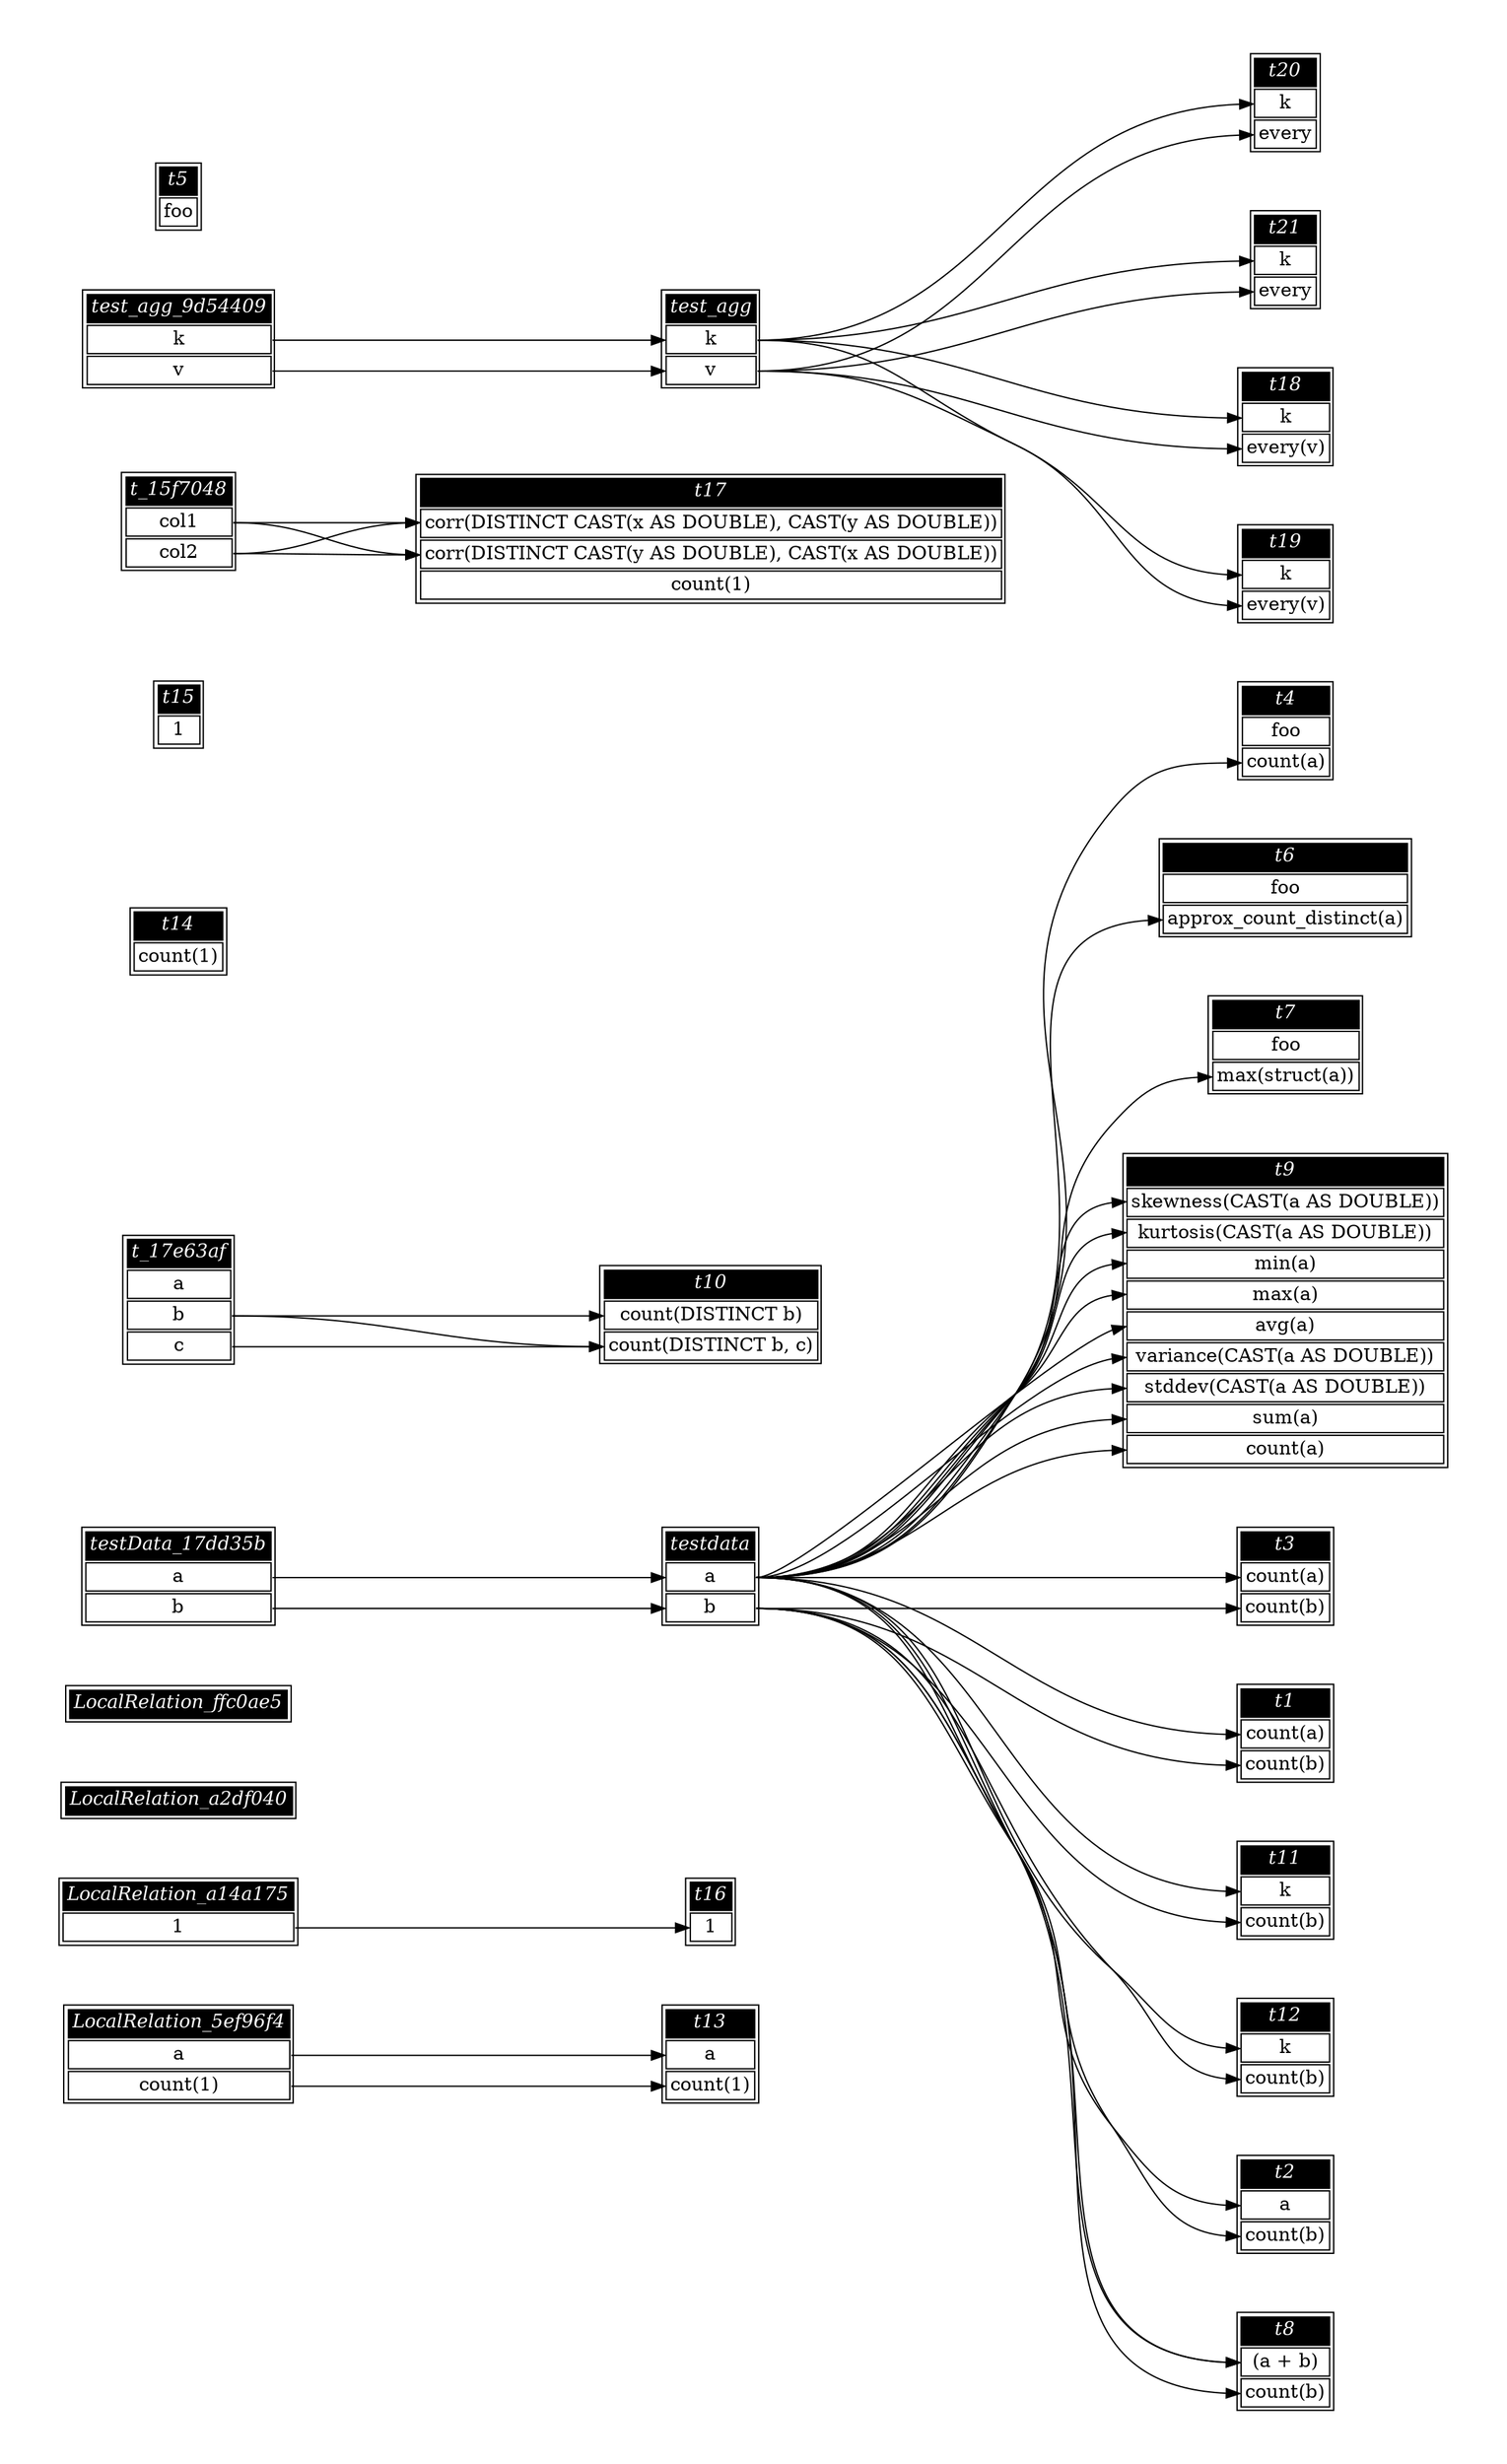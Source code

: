 // Automatically generated by SQLFlowTestSuite


digraph {
  graph [pad="0.5" nodesep="0.5" ranksep="1" fontname="Helvetica" rankdir=LR];
  node [shape=plaintext]

  
"LocalRelation_5ef96f4" [color="black" label=<
<table>
  <tr><td bgcolor="black" port="nodeName"><i><font color="white">LocalRelation_5ef96f4</font></i></td></tr>
  <tr><td port="0">a</td></tr>
<tr><td port="1">count(1)</td></tr>
</table>>];
     

"LocalRelation_a14a175" [color="black" label=<
<table>
  <tr><td bgcolor="black" port="nodeName"><i><font color="white">LocalRelation_a14a175</font></i></td></tr>
  <tr><td port="0">1</td></tr>
</table>>];
     

"LocalRelation_a2df040" [color="black" label=<
<table>
  <tr><td bgcolor="black" port="nodeName"><i><font color="white">LocalRelation_a2df040</font></i></td></tr>
  
</table>>];
     

"LocalRelation_ffc0ae5" [color="black" label=<
<table>
  <tr><td bgcolor="black" port="nodeName"><i><font color="white">LocalRelation_ffc0ae5</font></i></td></tr>
  
</table>>];
     

"t1" [color="black" label=<
<table>
  <tr><td bgcolor="black" port="nodeName"><i><font color="white">t1</font></i></td></tr>
  <tr><td port="0">count(a)</td></tr>
<tr><td port="1">count(b)</td></tr>
</table>>];
     

"t10" [color="black" label=<
<table>
  <tr><td bgcolor="black" port="nodeName"><i><font color="white">t10</font></i></td></tr>
  <tr><td port="0">count(DISTINCT b)</td></tr>
<tr><td port="1">count(DISTINCT b, c)</td></tr>
</table>>];
     

"t11" [color="black" label=<
<table>
  <tr><td bgcolor="black" port="nodeName"><i><font color="white">t11</font></i></td></tr>
  <tr><td port="0">k</td></tr>
<tr><td port="1">count(b)</td></tr>
</table>>];
     

"t12" [color="black" label=<
<table>
  <tr><td bgcolor="black" port="nodeName"><i><font color="white">t12</font></i></td></tr>
  <tr><td port="0">k</td></tr>
<tr><td port="1">count(b)</td></tr>
</table>>];
     

"t13" [color="black" label=<
<table>
  <tr><td bgcolor="black" port="nodeName"><i><font color="white">t13</font></i></td></tr>
  <tr><td port="0">a</td></tr>
<tr><td port="1">count(1)</td></tr>
</table>>];
     

"t14" [color="black" label=<
<table>
  <tr><td bgcolor="black" port="nodeName"><i><font color="white">t14</font></i></td></tr>
  <tr><td port="0">count(1)</td></tr>
</table>>];
     

"t15" [color="black" label=<
<table>
  <tr><td bgcolor="black" port="nodeName"><i><font color="white">t15</font></i></td></tr>
  <tr><td port="0">1</td></tr>
</table>>];
     

"t16" [color="black" label=<
<table>
  <tr><td bgcolor="black" port="nodeName"><i><font color="white">t16</font></i></td></tr>
  <tr><td port="0">1</td></tr>
</table>>];
     

"t17" [color="black" label=<
<table>
  <tr><td bgcolor="black" port="nodeName"><i><font color="white">t17</font></i></td></tr>
  <tr><td port="0">corr(DISTINCT CAST(x AS DOUBLE), CAST(y AS DOUBLE))</td></tr>
<tr><td port="1">corr(DISTINCT CAST(y AS DOUBLE), CAST(x AS DOUBLE))</td></tr>
<tr><td port="2">count(1)</td></tr>
</table>>];
     

"t18" [color="black" label=<
<table>
  <tr><td bgcolor="black" port="nodeName"><i><font color="white">t18</font></i></td></tr>
  <tr><td port="0">k</td></tr>
<tr><td port="1">every(v)</td></tr>
</table>>];
     

"t19" [color="black" label=<
<table>
  <tr><td bgcolor="black" port="nodeName"><i><font color="white">t19</font></i></td></tr>
  <tr><td port="0">k</td></tr>
<tr><td port="1">every(v)</td></tr>
</table>>];
     

"t2" [color="black" label=<
<table>
  <tr><td bgcolor="black" port="nodeName"><i><font color="white">t2</font></i></td></tr>
  <tr><td port="0">a</td></tr>
<tr><td port="1">count(b)</td></tr>
</table>>];
     

"t20" [color="black" label=<
<table>
  <tr><td bgcolor="black" port="nodeName"><i><font color="white">t20</font></i></td></tr>
  <tr><td port="0">k</td></tr>
<tr><td port="1">every</td></tr>
</table>>];
     

"t21" [color="black" label=<
<table>
  <tr><td bgcolor="black" port="nodeName"><i><font color="white">t21</font></i></td></tr>
  <tr><td port="0">k</td></tr>
<tr><td port="1">every</td></tr>
</table>>];
     

"t3" [color="black" label=<
<table>
  <tr><td bgcolor="black" port="nodeName"><i><font color="white">t3</font></i></td></tr>
  <tr><td port="0">count(a)</td></tr>
<tr><td port="1">count(b)</td></tr>
</table>>];
     

"t4" [color="black" label=<
<table>
  <tr><td bgcolor="black" port="nodeName"><i><font color="white">t4</font></i></td></tr>
  <tr><td port="0">foo</td></tr>
<tr><td port="1">count(a)</td></tr>
</table>>];
     

"t5" [color="black" label=<
<table>
  <tr><td bgcolor="black" port="nodeName"><i><font color="white">t5</font></i></td></tr>
  <tr><td port="0">foo</td></tr>
</table>>];
     

"t6" [color="black" label=<
<table>
  <tr><td bgcolor="black" port="nodeName"><i><font color="white">t6</font></i></td></tr>
  <tr><td port="0">foo</td></tr>
<tr><td port="1">approx_count_distinct(a)</td></tr>
</table>>];
     

"t7" [color="black" label=<
<table>
  <tr><td bgcolor="black" port="nodeName"><i><font color="white">t7</font></i></td></tr>
  <tr><td port="0">foo</td></tr>
<tr><td port="1">max(struct(a))</td></tr>
</table>>];
     

"t8" [color="black" label=<
<table>
  <tr><td bgcolor="black" port="nodeName"><i><font color="white">t8</font></i></td></tr>
  <tr><td port="0">(a + b)</td></tr>
<tr><td port="1">count(b)</td></tr>
</table>>];
     

"t9" [color="black" label=<
<table>
  <tr><td bgcolor="black" port="nodeName"><i><font color="white">t9</font></i></td></tr>
  <tr><td port="0">skewness(CAST(a AS DOUBLE))</td></tr>
<tr><td port="1">kurtosis(CAST(a AS DOUBLE))</td></tr>
<tr><td port="2">min(a)</td></tr>
<tr><td port="3">max(a)</td></tr>
<tr><td port="4">avg(a)</td></tr>
<tr><td port="5">variance(CAST(a AS DOUBLE))</td></tr>
<tr><td port="6">stddev(CAST(a AS DOUBLE))</td></tr>
<tr><td port="7">sum(a)</td></tr>
<tr><td port="8">count(a)</td></tr>
</table>>];
     

"t_15f7048" [color="black" label=<
<table>
  <tr><td bgcolor="black" port="nodeName"><i><font color="white">t_15f7048</font></i></td></tr>
  <tr><td port="0">col1</td></tr>
<tr><td port="1">col2</td></tr>
</table>>];
     

"t_17e63af" [color="black" label=<
<table>
  <tr><td bgcolor="black" port="nodeName"><i><font color="white">t_17e63af</font></i></td></tr>
  <tr><td port="0">a</td></tr>
<tr><td port="1">b</td></tr>
<tr><td port="2">c</td></tr>
</table>>];
     

"testData_17dd35b" [color="black" label=<
<table>
  <tr><td bgcolor="black" port="nodeName"><i><font color="white">testData_17dd35b</font></i></td></tr>
  <tr><td port="0">a</td></tr>
<tr><td port="1">b</td></tr>
</table>>];
     

"test_agg" [color="black" label=<
<table>
  <tr><td bgcolor="black" port="nodeName"><i><font color="white">test_agg</font></i></td></tr>
  <tr><td port="0">k</td></tr>
<tr><td port="1">v</td></tr>
</table>>];
     

"test_agg_9d54409" [color="black" label=<
<table>
  <tr><td bgcolor="black" port="nodeName"><i><font color="white">test_agg_9d54409</font></i></td></tr>
  <tr><td port="0">k</td></tr>
<tr><td port="1">v</td></tr>
</table>>];
     

"testdata" [color="black" label=<
<table>
  <tr><td bgcolor="black" port="nodeName"><i><font color="white">testdata</font></i></td></tr>
  <tr><td port="0">a</td></tr>
<tr><td port="1">b</td></tr>
</table>>];
     
  "LocalRelation_5ef96f4":0 -> "t13":0;
"LocalRelation_5ef96f4":1 -> "t13":1;
"LocalRelation_a14a175":0 -> "t16":0;
"t_15f7048":0 -> "t17":0;
"t_15f7048":0 -> "t17":1;
"t_15f7048":1 -> "t17":0;
"t_15f7048":1 -> "t17":1;
"t_17e63af":1 -> "t10":0;
"t_17e63af":1 -> "t10":1;
"t_17e63af":2 -> "t10":1;
"testData_17dd35b":0 -> "testdata":0;
"testData_17dd35b":1 -> "testdata":1;
"test_agg":0 -> "t18":0;
"test_agg":0 -> "t19":0;
"test_agg":0 -> "t20":0;
"test_agg":0 -> "t21":0;
"test_agg":1 -> "t18":1;
"test_agg":1 -> "t19":1;
"test_agg":1 -> "t20":1;
"test_agg":1 -> "t21":1;
"test_agg_9d54409":0 -> "test_agg":0;
"test_agg_9d54409":1 -> "test_agg":1;
"testdata":0 -> "t1":0;
"testdata":0 -> "t11":0;
"testdata":0 -> "t12":0;
"testdata":0 -> "t2":0;
"testdata":0 -> "t3":0;
"testdata":0 -> "t4":1;
"testdata":0 -> "t6":1;
"testdata":0 -> "t7":1;
"testdata":0 -> "t8":0;
"testdata":0 -> "t9":0;
"testdata":0 -> "t9":1;
"testdata":0 -> "t9":2;
"testdata":0 -> "t9":3;
"testdata":0 -> "t9":4;
"testdata":0 -> "t9":5;
"testdata":0 -> "t9":6;
"testdata":0 -> "t9":7;
"testdata":0 -> "t9":8;
"testdata":1 -> "t1":1;
"testdata":1 -> "t11":1;
"testdata":1 -> "t12":1;
"testdata":1 -> "t2":1;
"testdata":1 -> "t3":1;
"testdata":1 -> "t8":0;
"testdata":1 -> "t8":1;
}
       